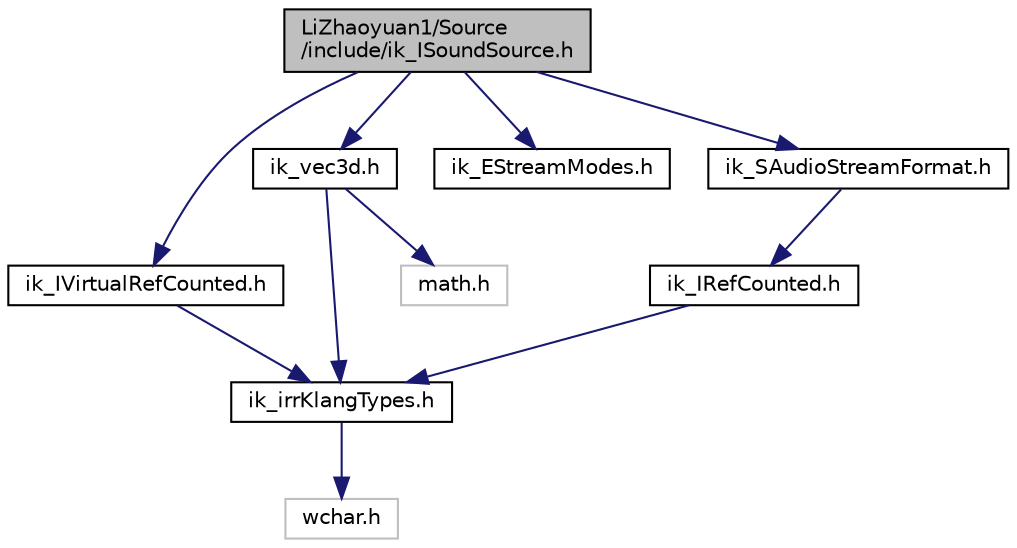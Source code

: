 digraph "LiZhaoyuan1/Source/include/ik_ISoundSource.h"
{
  bgcolor="transparent";
  edge [fontname="Helvetica",fontsize="10",labelfontname="Helvetica",labelfontsize="10"];
  node [fontname="Helvetica",fontsize="10",shape=record];
  Node1 [label="LiZhaoyuan1/Source\l/include/ik_ISoundSource.h",height=0.2,width=0.4,color="black", fillcolor="grey75", style="filled", fontcolor="black"];
  Node1 -> Node2 [color="midnightblue",fontsize="10",style="solid",fontname="Helvetica"];
  Node2 [label="ik_IVirtualRefCounted.h",height=0.2,width=0.4,color="black",URL="$ik__IVirtualRefCounted_8h.html"];
  Node2 -> Node3 [color="midnightblue",fontsize="10",style="solid",fontname="Helvetica"];
  Node3 [label="ik_irrKlangTypes.h",height=0.2,width=0.4,color="black",URL="$ik__irrKlangTypes_8h.html"];
  Node3 -> Node4 [color="midnightblue",fontsize="10",style="solid",fontname="Helvetica"];
  Node4 [label="wchar.h",height=0.2,width=0.4,color="grey75"];
  Node1 -> Node5 [color="midnightblue",fontsize="10",style="solid",fontname="Helvetica"];
  Node5 [label="ik_vec3d.h",height=0.2,width=0.4,color="black",URL="$ik__vec3d_8h.html"];
  Node5 -> Node6 [color="midnightblue",fontsize="10",style="solid",fontname="Helvetica"];
  Node6 [label="math.h",height=0.2,width=0.4,color="grey75"];
  Node5 -> Node3 [color="midnightblue",fontsize="10",style="solid",fontname="Helvetica"];
  Node1 -> Node7 [color="midnightblue",fontsize="10",style="solid",fontname="Helvetica"];
  Node7 [label="ik_EStreamModes.h",height=0.2,width=0.4,color="black",URL="$ik__EStreamModes_8h.html"];
  Node1 -> Node8 [color="midnightblue",fontsize="10",style="solid",fontname="Helvetica"];
  Node8 [label="ik_SAudioStreamFormat.h",height=0.2,width=0.4,color="black",URL="$ik__SAudioStreamFormat_8h.html"];
  Node8 -> Node9 [color="midnightblue",fontsize="10",style="solid",fontname="Helvetica"];
  Node9 [label="ik_IRefCounted.h",height=0.2,width=0.4,color="black",URL="$ik__IRefCounted_8h.html"];
  Node9 -> Node3 [color="midnightblue",fontsize="10",style="solid",fontname="Helvetica"];
}
